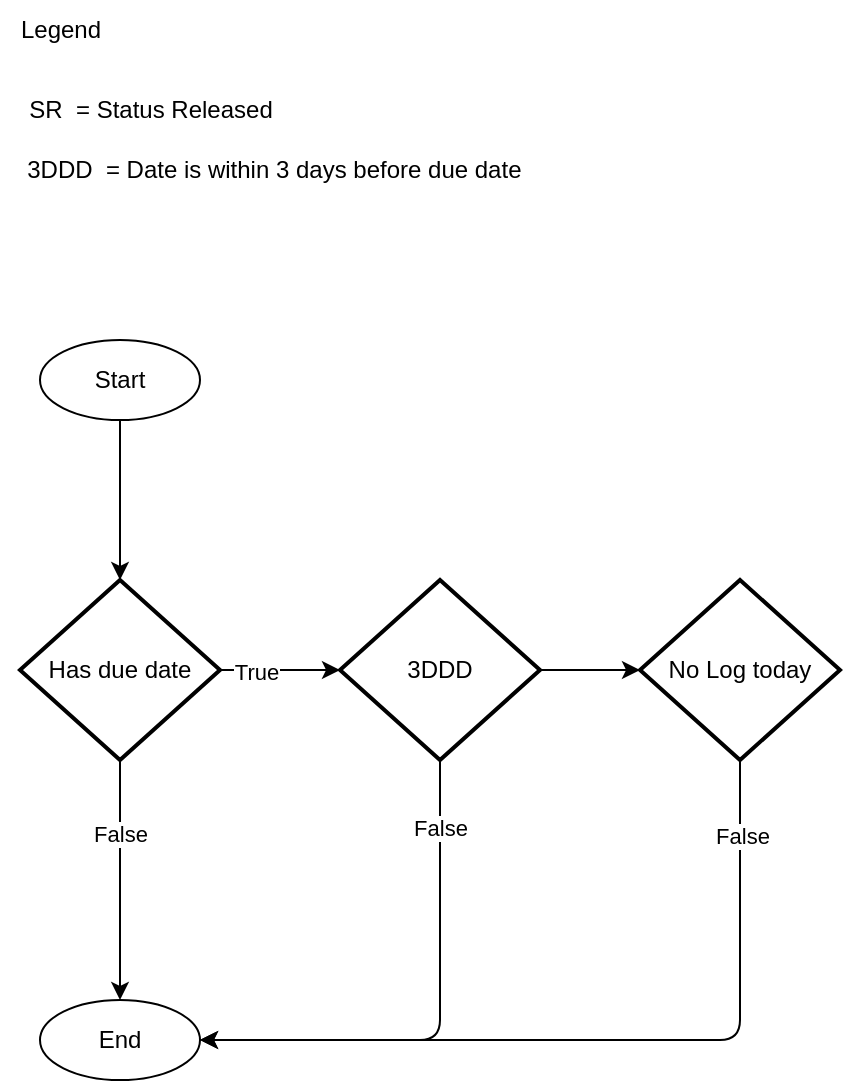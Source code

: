 <mxfile>
    <diagram id="jxTxDoasrwAjvr15J9c8" name="Page-1">
        <mxGraphModel dx="308" dy="1346" grid="1" gridSize="10" guides="1" tooltips="1" connect="1" arrows="1" fold="1" page="1" pageScale="1" pageWidth="850" pageHeight="1100" math="0" shadow="0">
            <root>
                <mxCell id="0"/>
                <mxCell id="1" parent="0"/>
                <mxCell id="9" style="edgeStyle=none;html=1;entryX=0.5;entryY=0;entryDx=0;entryDy=0;entryPerimeter=0;" parent="1" source="2" target="7" edge="1">
                    <mxGeometry relative="1" as="geometry"/>
                </mxCell>
                <mxCell id="2" value="Start" style="ellipse;whiteSpace=wrap;html=1;" parent="1" vertex="1">
                    <mxGeometry x="60" y="-900" width="80" height="40" as="geometry"/>
                </mxCell>
                <mxCell id="6" value="End" style="ellipse;whiteSpace=wrap;html=1;" parent="1" vertex="1">
                    <mxGeometry x="60" y="-570" width="80" height="40" as="geometry"/>
                </mxCell>
                <mxCell id="10" style="edgeStyle=none;html=1;entryX=0.5;entryY=0;entryDx=0;entryDy=0;" parent="1" source="7" target="6" edge="1">
                    <mxGeometry relative="1" as="geometry"/>
                </mxCell>
                <mxCell id="11" value="False" style="edgeLabel;html=1;align=center;verticalAlign=middle;resizable=0;points=[];" parent="10" vertex="1" connectable="0">
                    <mxGeometry x="-0.389" relative="1" as="geometry">
                        <mxPoint as="offset"/>
                    </mxGeometry>
                </mxCell>
                <mxCell id="13" style="edgeStyle=none;html=1;entryX=0;entryY=0.5;entryDx=0;entryDy=0;entryPerimeter=0;" parent="1" source="7" target="12" edge="1">
                    <mxGeometry relative="1" as="geometry"/>
                </mxCell>
                <mxCell id="14" value="True" style="edgeLabel;html=1;align=center;verticalAlign=middle;resizable=0;points=[];" parent="13" vertex="1" connectable="0">
                    <mxGeometry x="-0.393" y="-1" relative="1" as="geometry">
                        <mxPoint as="offset"/>
                    </mxGeometry>
                </mxCell>
                <mxCell id="7" value="Has due date" style="strokeWidth=2;html=1;shape=mxgraph.flowchart.decision;whiteSpace=wrap;" parent="1" vertex="1">
                    <mxGeometry x="50" y="-780" width="100" height="90" as="geometry"/>
                </mxCell>
                <mxCell id="20" style="edgeStyle=none;html=1;entryX=1;entryY=0.5;entryDx=0;entryDy=0;" edge="1" parent="1" source="12" target="6">
                    <mxGeometry relative="1" as="geometry">
                        <Array as="points">
                            <mxPoint x="260" y="-550"/>
                        </Array>
                    </mxGeometry>
                </mxCell>
                <mxCell id="21" value="False" style="edgeLabel;html=1;align=center;verticalAlign=middle;resizable=0;points=[];" vertex="1" connectable="0" parent="20">
                    <mxGeometry x="-0.74" relative="1" as="geometry">
                        <mxPoint as="offset"/>
                    </mxGeometry>
                </mxCell>
                <mxCell id="24" style="edgeStyle=none;html=1;entryX=0;entryY=0.5;entryDx=0;entryDy=0;entryPerimeter=0;" edge="1" parent="1" source="12" target="22">
                    <mxGeometry relative="1" as="geometry"/>
                </mxCell>
                <mxCell id="12" value="3DDD" style="strokeWidth=2;html=1;shape=mxgraph.flowchart.decision;whiteSpace=wrap;" parent="1" vertex="1">
                    <mxGeometry x="210" y="-780" width="100" height="90" as="geometry"/>
                </mxCell>
                <mxCell id="17" value="Legend" style="text;html=1;align=center;verticalAlign=middle;resizable=0;points=[];autosize=1;strokeColor=none;fillColor=none;" vertex="1" parent="1">
                    <mxGeometry x="40" y="-1070" width="60" height="30" as="geometry"/>
                </mxCell>
                <mxCell id="18" value="SR&amp;nbsp; = Status Released" style="text;html=1;align=center;verticalAlign=middle;resizable=0;points=[];autosize=1;strokeColor=none;fillColor=none;" vertex="1" parent="1">
                    <mxGeometry x="40" y="-1030" width="150" height="30" as="geometry"/>
                </mxCell>
                <mxCell id="19" value="&amp;nbsp;3DDD&amp;nbsp; = Date is within 3 days before due date" style="text;html=1;align=center;verticalAlign=middle;resizable=0;points=[];autosize=1;strokeColor=none;fillColor=none;" vertex="1" parent="1">
                    <mxGeometry x="40" y="-1000" width="270" height="30" as="geometry"/>
                </mxCell>
                <mxCell id="23" style="edgeStyle=none;html=1;entryX=1;entryY=0.5;entryDx=0;entryDy=0;" edge="1" parent="1" source="22" target="6">
                    <mxGeometry relative="1" as="geometry">
                        <Array as="points">
                            <mxPoint x="410" y="-550"/>
                        </Array>
                    </mxGeometry>
                </mxCell>
                <mxCell id="25" value="False" style="edgeLabel;html=1;align=center;verticalAlign=middle;resizable=0;points=[];" vertex="1" connectable="0" parent="23">
                    <mxGeometry x="-0.818" y="1" relative="1" as="geometry">
                        <mxPoint as="offset"/>
                    </mxGeometry>
                </mxCell>
                <mxCell id="22" value="No Log today" style="strokeWidth=2;html=1;shape=mxgraph.flowchart.decision;whiteSpace=wrap;" vertex="1" parent="1">
                    <mxGeometry x="360" y="-780" width="100" height="90" as="geometry"/>
                </mxCell>
            </root>
        </mxGraphModel>
    </diagram>
</mxfile>
